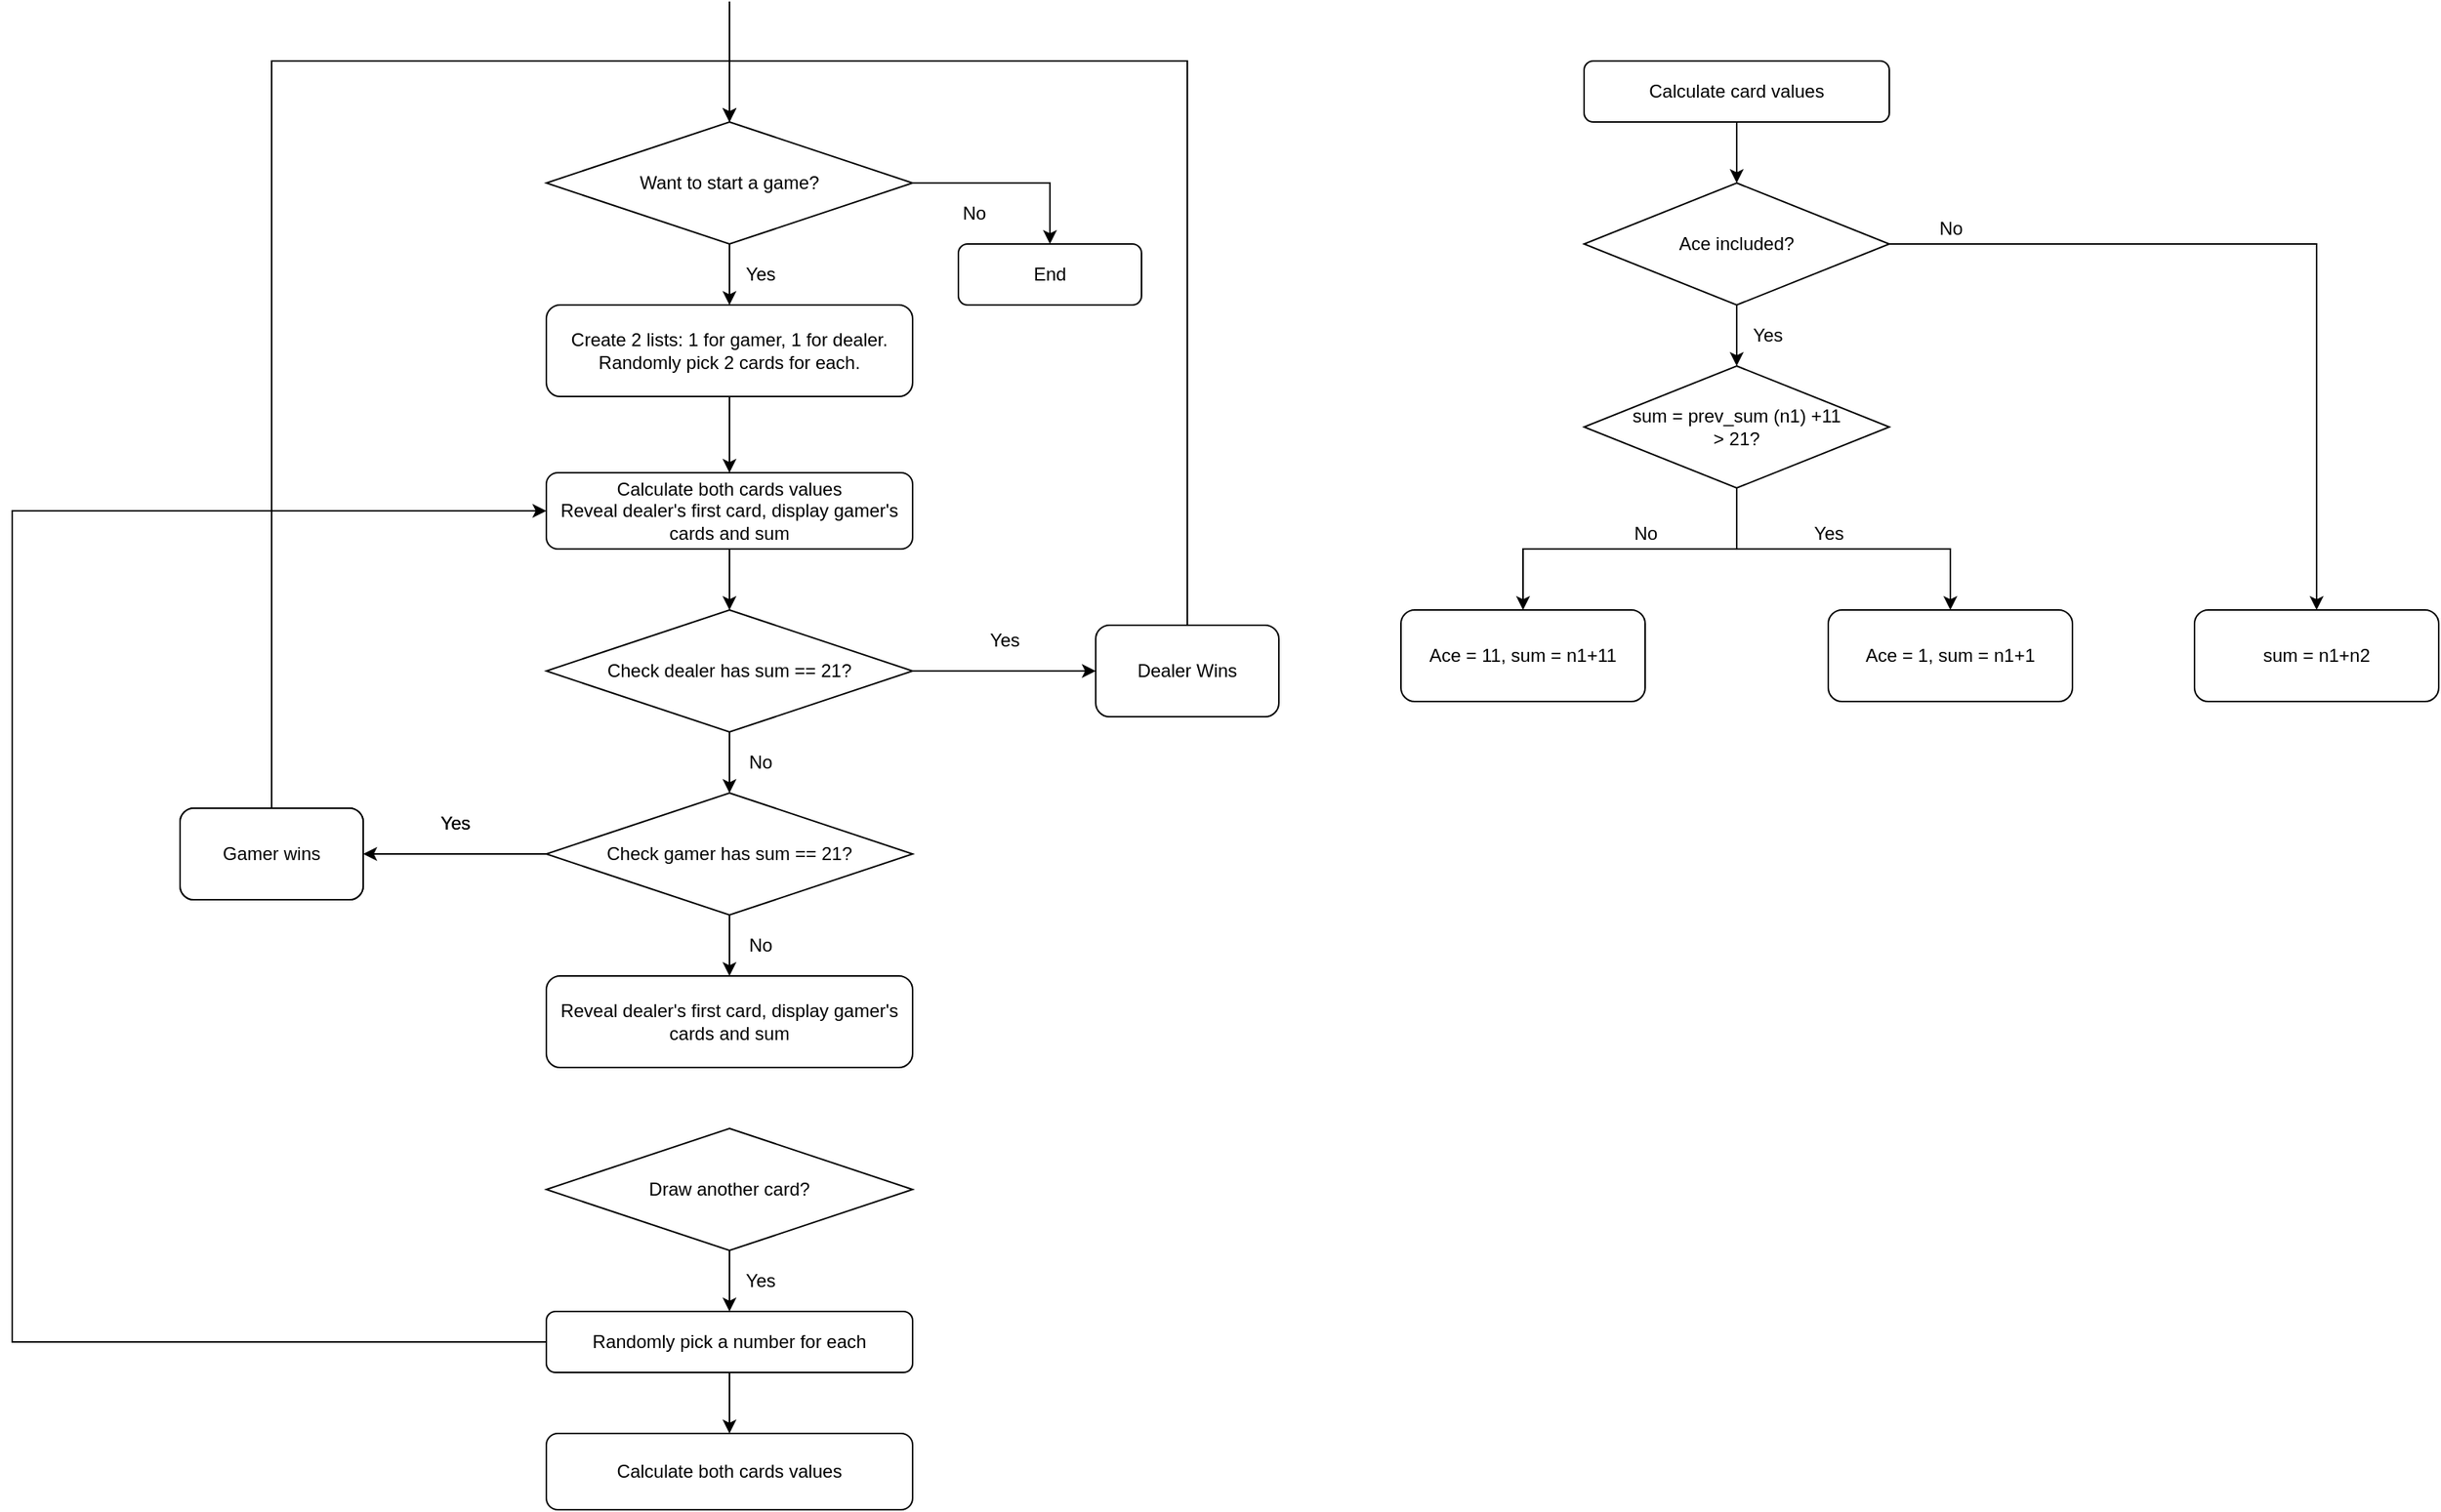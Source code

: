 <mxfile version="15.2.9" type="github">
  <diagram name="Page-1" id="edf60f1a-56cd-e834-aa8a-f176f3a09ee4">
    <mxGraphModel dx="1422" dy="882" grid="1" gridSize="10" guides="1" tooltips="1" connect="1" arrows="1" fold="1" page="0" pageScale="1" pageWidth="1100" pageHeight="850" background="none" math="0" shadow="0">
      <root>
        <mxCell id="0" />
        <mxCell id="1" parent="0" />
        <mxCell id="kyuIWAiviXWfNQKXcW1D-5" style="edgeStyle=orthogonalEdgeStyle;rounded=0;orthogonalLoop=1;jettySize=auto;html=1;exitX=0.5;exitY=1;exitDx=0;exitDy=0;entryX=0.5;entryY=0;entryDx=0;entryDy=0;" edge="1" parent="1" source="kyuIWAiviXWfNQKXcW1D-1" target="kyuIWAiviXWfNQKXcW1D-2">
          <mxGeometry relative="1" as="geometry" />
        </mxCell>
        <mxCell id="kyuIWAiviXWfNQKXcW1D-25" style="edgeStyle=orthogonalEdgeStyle;rounded=0;orthogonalLoop=1;jettySize=auto;html=1;exitX=1;exitY=0.5;exitDx=0;exitDy=0;entryX=0.5;entryY=0;entryDx=0;entryDy=0;" edge="1" parent="1" source="kyuIWAiviXWfNQKXcW1D-1" target="kyuIWAiviXWfNQKXcW1D-19">
          <mxGeometry relative="1" as="geometry" />
        </mxCell>
        <mxCell id="kyuIWAiviXWfNQKXcW1D-1" value="Want to start a game?" style="rhombus;whiteSpace=wrap;html=1;" vertex="1" parent="1">
          <mxGeometry x="440" y="160" width="240" height="80" as="geometry" />
        </mxCell>
        <mxCell id="kyuIWAiviXWfNQKXcW1D-73" style="edgeStyle=orthogonalEdgeStyle;rounded=0;orthogonalLoop=1;jettySize=auto;html=1;exitX=0.5;exitY=1;exitDx=0;exitDy=0;" edge="1" parent="1" source="kyuIWAiviXWfNQKXcW1D-2" target="kyuIWAiviXWfNQKXcW1D-33">
          <mxGeometry relative="1" as="geometry" />
        </mxCell>
        <mxCell id="kyuIWAiviXWfNQKXcW1D-2" value="Create 2 lists: 1 for gamer, 1 for dealer.&lt;br&gt;Randomly pick 2 cards for each." style="rounded=1;whiteSpace=wrap;html=1;" vertex="1" parent="1">
          <mxGeometry x="440" y="280" width="240" height="60" as="geometry" />
        </mxCell>
        <mxCell id="kyuIWAiviXWfNQKXcW1D-8" style="edgeStyle=orthogonalEdgeStyle;rounded=0;orthogonalLoop=1;jettySize=auto;html=1;exitX=0.5;exitY=1;exitDx=0;exitDy=0;entryX=0.5;entryY=0;entryDx=0;entryDy=0;" edge="1" parent="1" source="kyuIWAiviXWfNQKXcW1D-3" target="kyuIWAiviXWfNQKXcW1D-4">
          <mxGeometry relative="1" as="geometry" />
        </mxCell>
        <mxCell id="kyuIWAiviXWfNQKXcW1D-11" style="edgeStyle=orthogonalEdgeStyle;rounded=0;orthogonalLoop=1;jettySize=auto;html=1;exitX=1;exitY=0.5;exitDx=0;exitDy=0;entryX=0;entryY=0.5;entryDx=0;entryDy=0;" edge="1" parent="1" source="kyuIWAiviXWfNQKXcW1D-3" target="kyuIWAiviXWfNQKXcW1D-10">
          <mxGeometry relative="1" as="geometry" />
        </mxCell>
        <mxCell id="kyuIWAiviXWfNQKXcW1D-3" value="Check dealer has sum == 21?" style="rhombus;whiteSpace=wrap;html=1;" vertex="1" parent="1">
          <mxGeometry x="440" y="480" width="240" height="80" as="geometry" />
        </mxCell>
        <mxCell id="kyuIWAiviXWfNQKXcW1D-16" style="edgeStyle=orthogonalEdgeStyle;rounded=0;orthogonalLoop=1;jettySize=auto;html=1;exitX=0;exitY=0.5;exitDx=0;exitDy=0;entryX=1;entryY=0.5;entryDx=0;entryDy=0;" edge="1" parent="1" source="kyuIWAiviXWfNQKXcW1D-4" target="kyuIWAiviXWfNQKXcW1D-15">
          <mxGeometry relative="1" as="geometry" />
        </mxCell>
        <mxCell id="kyuIWAiviXWfNQKXcW1D-82" style="edgeStyle=orthogonalEdgeStyle;rounded=0;orthogonalLoop=1;jettySize=auto;html=1;exitX=0.5;exitY=1;exitDx=0;exitDy=0;entryX=0.5;entryY=0;entryDx=0;entryDy=0;" edge="1" parent="1" source="kyuIWAiviXWfNQKXcW1D-4" target="kyuIWAiviXWfNQKXcW1D-81">
          <mxGeometry relative="1" as="geometry" />
        </mxCell>
        <mxCell id="kyuIWAiviXWfNQKXcW1D-4" value="Check gamer has sum == 21?" style="rhombus;whiteSpace=wrap;html=1;" vertex="1" parent="1">
          <mxGeometry x="440" y="600" width="240" height="80" as="geometry" />
        </mxCell>
        <mxCell id="kyuIWAiviXWfNQKXcW1D-6" value="Yes" style="text;html=1;align=center;verticalAlign=middle;resizable=0;points=[];autosize=1;strokeColor=none;fillColor=none;" vertex="1" parent="1">
          <mxGeometry x="560" y="250" width="40" height="20" as="geometry" />
        </mxCell>
        <mxCell id="kyuIWAiviXWfNQKXcW1D-9" value="No" style="text;html=1;align=center;verticalAlign=middle;resizable=0;points=[];autosize=1;strokeColor=none;fillColor=none;" vertex="1" parent="1">
          <mxGeometry x="565" y="570" width="30" height="20" as="geometry" />
        </mxCell>
        <mxCell id="kyuIWAiviXWfNQKXcW1D-24" style="edgeStyle=orthogonalEdgeStyle;rounded=0;orthogonalLoop=1;jettySize=auto;html=1;exitX=0.5;exitY=0;exitDx=0;exitDy=0;entryX=0.5;entryY=0;entryDx=0;entryDy=0;" edge="1" parent="1" source="kyuIWAiviXWfNQKXcW1D-10" target="kyuIWAiviXWfNQKXcW1D-1">
          <mxGeometry relative="1" as="geometry">
            <Array as="points">
              <mxPoint x="860" y="120" />
              <mxPoint x="560" y="120" />
            </Array>
          </mxGeometry>
        </mxCell>
        <mxCell id="kyuIWAiviXWfNQKXcW1D-10" value="Dealer Wins" style="rounded=1;whiteSpace=wrap;html=1;" vertex="1" parent="1">
          <mxGeometry x="800" y="490" width="120" height="60" as="geometry" />
        </mxCell>
        <mxCell id="kyuIWAiviXWfNQKXcW1D-12" value="Yes" style="text;html=1;align=center;verticalAlign=middle;resizable=0;points=[];autosize=1;strokeColor=none;fillColor=none;" vertex="1" parent="1">
          <mxGeometry x="720" y="490" width="40" height="20" as="geometry" />
        </mxCell>
        <mxCell id="kyuIWAiviXWfNQKXcW1D-23" style="edgeStyle=orthogonalEdgeStyle;rounded=0;orthogonalLoop=1;jettySize=auto;html=1;exitX=0.5;exitY=0;exitDx=0;exitDy=0;entryX=0.5;entryY=0;entryDx=0;entryDy=0;" edge="1" parent="1" source="kyuIWAiviXWfNQKXcW1D-15" target="kyuIWAiviXWfNQKXcW1D-1">
          <mxGeometry relative="1" as="geometry">
            <Array as="points">
              <mxPoint x="260" y="120" />
              <mxPoint x="560" y="120" />
            </Array>
          </mxGeometry>
        </mxCell>
        <mxCell id="kyuIWAiviXWfNQKXcW1D-15" value="Gamer wins" style="rounded=1;whiteSpace=wrap;html=1;" vertex="1" parent="1">
          <mxGeometry x="200" y="610" width="120" height="60" as="geometry" />
        </mxCell>
        <mxCell id="kyuIWAiviXWfNQKXcW1D-17" value="Yes" style="text;html=1;align=center;verticalAlign=middle;resizable=0;points=[];autosize=1;strokeColor=none;fillColor=none;" vertex="1" parent="1">
          <mxGeometry x="360" y="610" width="40" height="20" as="geometry" />
        </mxCell>
        <mxCell id="kyuIWAiviXWfNQKXcW1D-19" value="End" style="rounded=1;whiteSpace=wrap;html=1;" vertex="1" parent="1">
          <mxGeometry x="710" y="240" width="120" height="40" as="geometry" />
        </mxCell>
        <mxCell id="kyuIWAiviXWfNQKXcW1D-21" value="No" style="text;html=1;align=center;verticalAlign=middle;resizable=0;points=[];autosize=1;strokeColor=none;fillColor=none;" vertex="1" parent="1">
          <mxGeometry x="705" y="210" width="30" height="20" as="geometry" />
        </mxCell>
        <mxCell id="kyuIWAiviXWfNQKXcW1D-30" style="edgeStyle=orthogonalEdgeStyle;rounded=0;orthogonalLoop=1;jettySize=auto;html=1;exitX=0.5;exitY=1;exitDx=0;exitDy=0;entryX=0.5;entryY=0;entryDx=0;entryDy=0;" edge="1" parent="1" source="kyuIWAiviXWfNQKXcW1D-27" target="kyuIWAiviXWfNQKXcW1D-28">
          <mxGeometry relative="1" as="geometry" />
        </mxCell>
        <mxCell id="kyuIWAiviXWfNQKXcW1D-27" value="Draw another card?" style="rhombus;whiteSpace=wrap;html=1;" vertex="1" parent="1">
          <mxGeometry x="440" y="820" width="240" height="80" as="geometry" />
        </mxCell>
        <mxCell id="kyuIWAiviXWfNQKXcW1D-80" style="edgeStyle=orthogonalEdgeStyle;rounded=0;orthogonalLoop=1;jettySize=auto;html=1;exitX=0.5;exitY=1;exitDx=0;exitDy=0;entryX=0.5;entryY=0;entryDx=0;entryDy=0;" edge="1" parent="1" source="kyuIWAiviXWfNQKXcW1D-28" target="kyuIWAiviXWfNQKXcW1D-79">
          <mxGeometry relative="1" as="geometry" />
        </mxCell>
        <mxCell id="kyuIWAiviXWfNQKXcW1D-83" style="edgeStyle=orthogonalEdgeStyle;rounded=0;orthogonalLoop=1;jettySize=auto;html=1;exitX=0;exitY=0.5;exitDx=0;exitDy=0;entryX=0;entryY=0.5;entryDx=0;entryDy=0;" edge="1" parent="1" source="kyuIWAiviXWfNQKXcW1D-28" target="kyuIWAiviXWfNQKXcW1D-33">
          <mxGeometry relative="1" as="geometry">
            <Array as="points">
              <mxPoint x="90" y="960" />
              <mxPoint x="90" y="415" />
            </Array>
          </mxGeometry>
        </mxCell>
        <mxCell id="kyuIWAiviXWfNQKXcW1D-28" value="Randomly pick a number for each" style="rounded=1;whiteSpace=wrap;html=1;" vertex="1" parent="1">
          <mxGeometry x="440" y="940" width="240" height="40" as="geometry" />
        </mxCell>
        <mxCell id="kyuIWAiviXWfNQKXcW1D-31" value="No" style="text;html=1;align=center;verticalAlign=middle;resizable=0;points=[];autosize=1;strokeColor=none;fillColor=none;" vertex="1" parent="1">
          <mxGeometry x="565" y="690" width="30" height="20" as="geometry" />
        </mxCell>
        <mxCell id="kyuIWAiviXWfNQKXcW1D-32" value="Yes" style="text;html=1;align=center;verticalAlign=middle;resizable=0;points=[];autosize=1;strokeColor=none;fillColor=none;" vertex="1" parent="1">
          <mxGeometry x="560" y="910" width="40" height="20" as="geometry" />
        </mxCell>
        <mxCell id="kyuIWAiviXWfNQKXcW1D-74" style="edgeStyle=orthogonalEdgeStyle;rounded=0;orthogonalLoop=1;jettySize=auto;html=1;exitX=0.5;exitY=1;exitDx=0;exitDy=0;entryX=0.5;entryY=0;entryDx=0;entryDy=0;" edge="1" parent="1" source="kyuIWAiviXWfNQKXcW1D-33" target="kyuIWAiviXWfNQKXcW1D-3">
          <mxGeometry relative="1" as="geometry" />
        </mxCell>
        <mxCell id="kyuIWAiviXWfNQKXcW1D-33" value="Calculate both cards values&lt;br&gt;Reveal dealer&#39;s first card, display gamer&#39;s cards and sum" style="rounded=1;whiteSpace=wrap;html=1;" vertex="1" parent="1">
          <mxGeometry x="440" y="390" width="240" height="50" as="geometry" />
        </mxCell>
        <mxCell id="kyuIWAiviXWfNQKXcW1D-39" style="edgeStyle=orthogonalEdgeStyle;rounded=0;orthogonalLoop=1;jettySize=auto;html=1;exitX=0.5;exitY=1;exitDx=0;exitDy=0;entryX=0.5;entryY=0;entryDx=0;entryDy=0;" edge="1" parent="1" source="kyuIWAiviXWfNQKXcW1D-34" target="kyuIWAiviXWfNQKXcW1D-35">
          <mxGeometry relative="1" as="geometry" />
        </mxCell>
        <mxCell id="kyuIWAiviXWfNQKXcW1D-34" value="Calculate card values" style="rounded=1;whiteSpace=wrap;html=1;" vertex="1" parent="1">
          <mxGeometry x="1120" y="120" width="200" height="40" as="geometry" />
        </mxCell>
        <mxCell id="kyuIWAiviXWfNQKXcW1D-40" style="edgeStyle=orthogonalEdgeStyle;rounded=0;orthogonalLoop=1;jettySize=auto;html=1;exitX=0.5;exitY=1;exitDx=0;exitDy=0;entryX=0.5;entryY=0;entryDx=0;entryDy=0;" edge="1" parent="1" source="kyuIWAiviXWfNQKXcW1D-35" target="kyuIWAiviXWfNQKXcW1D-37">
          <mxGeometry relative="1" as="geometry" />
        </mxCell>
        <mxCell id="kyuIWAiviXWfNQKXcW1D-53" style="edgeStyle=orthogonalEdgeStyle;rounded=0;orthogonalLoop=1;jettySize=auto;html=1;exitX=1;exitY=0.5;exitDx=0;exitDy=0;entryX=0.5;entryY=0;entryDx=0;entryDy=0;" edge="1" parent="1" source="kyuIWAiviXWfNQKXcW1D-35" target="kyuIWAiviXWfNQKXcW1D-52">
          <mxGeometry relative="1" as="geometry" />
        </mxCell>
        <mxCell id="kyuIWAiviXWfNQKXcW1D-35" value="Ace included?" style="rhombus;whiteSpace=wrap;html=1;" vertex="1" parent="1">
          <mxGeometry x="1120" y="200" width="200" height="80" as="geometry" />
        </mxCell>
        <mxCell id="kyuIWAiviXWfNQKXcW1D-36" value="Ace = 11, sum = n1+11" style="rounded=1;whiteSpace=wrap;html=1;" vertex="1" parent="1">
          <mxGeometry x="1000" y="480" width="160" height="60" as="geometry" />
        </mxCell>
        <mxCell id="kyuIWAiviXWfNQKXcW1D-42" style="edgeStyle=orthogonalEdgeStyle;rounded=0;orthogonalLoop=1;jettySize=auto;html=1;exitX=0.5;exitY=1;exitDx=0;exitDy=0;entryX=0.5;entryY=0;entryDx=0;entryDy=0;" edge="1" parent="1" source="kyuIWAiviXWfNQKXcW1D-37" target="kyuIWAiviXWfNQKXcW1D-36">
          <mxGeometry relative="1" as="geometry" />
        </mxCell>
        <mxCell id="kyuIWAiviXWfNQKXcW1D-46" style="edgeStyle=orthogonalEdgeStyle;rounded=0;orthogonalLoop=1;jettySize=auto;html=1;exitX=0.5;exitY=1;exitDx=0;exitDy=0;entryX=0.5;entryY=0;entryDx=0;entryDy=0;" edge="1" parent="1" source="kyuIWAiviXWfNQKXcW1D-37" target="kyuIWAiviXWfNQKXcW1D-44">
          <mxGeometry relative="1" as="geometry" />
        </mxCell>
        <mxCell id="kyuIWAiviXWfNQKXcW1D-37" value="sum = prev_sum (n1) +11&lt;br&gt;&amp;gt; 21?" style="rhombus;whiteSpace=wrap;html=1;" vertex="1" parent="1">
          <mxGeometry x="1120" y="320" width="200" height="80" as="geometry" />
        </mxCell>
        <mxCell id="kyuIWAiviXWfNQKXcW1D-41" value="Yes" style="text;html=1;align=center;verticalAlign=middle;resizable=0;points=[];autosize=1;strokeColor=none;fillColor=none;" vertex="1" parent="1">
          <mxGeometry x="1220" y="290" width="40" height="20" as="geometry" />
        </mxCell>
        <mxCell id="kyuIWAiviXWfNQKXcW1D-44" value="Ace = 1, sum = n1+1" style="rounded=1;whiteSpace=wrap;html=1;" vertex="1" parent="1">
          <mxGeometry x="1280" y="480" width="160" height="60" as="geometry" />
        </mxCell>
        <mxCell id="kyuIWAiviXWfNQKXcW1D-47" value="Yes" style="text;html=1;align=center;verticalAlign=middle;resizable=0;points=[];autosize=1;strokeColor=none;fillColor=none;" vertex="1" parent="1">
          <mxGeometry x="1260" y="420" width="40" height="20" as="geometry" />
        </mxCell>
        <mxCell id="kyuIWAiviXWfNQKXcW1D-48" value="No" style="text;html=1;align=center;verticalAlign=middle;resizable=0;points=[];autosize=1;strokeColor=none;fillColor=none;" vertex="1" parent="1">
          <mxGeometry x="1145" y="420" width="30" height="20" as="geometry" />
        </mxCell>
        <mxCell id="kyuIWAiviXWfNQKXcW1D-52" value="sum = n1+n2" style="rounded=1;whiteSpace=wrap;html=1;" vertex="1" parent="1">
          <mxGeometry x="1520" y="480" width="160" height="60" as="geometry" />
        </mxCell>
        <mxCell id="kyuIWAiviXWfNQKXcW1D-54" value="No" style="text;html=1;align=center;verticalAlign=middle;resizable=0;points=[];autosize=1;strokeColor=none;fillColor=none;" vertex="1" parent="1">
          <mxGeometry x="1345" y="220" width="30" height="20" as="geometry" />
        </mxCell>
        <mxCell id="kyuIWAiviXWfNQKXcW1D-56" value="Gamer wins" style="rounded=1;whiteSpace=wrap;html=1;" vertex="1" parent="1">
          <mxGeometry x="200" y="610" width="120" height="60" as="geometry" />
        </mxCell>
        <mxCell id="kyuIWAiviXWfNQKXcW1D-57" value="Yes" style="text;html=1;align=center;verticalAlign=middle;resizable=0;points=[];autosize=1;strokeColor=none;fillColor=none;" vertex="1" parent="1">
          <mxGeometry x="360" y="610" width="40" height="20" as="geometry" />
        </mxCell>
        <mxCell id="kyuIWAiviXWfNQKXcW1D-75" value="" style="endArrow=none;html=1;" edge="1" parent="1">
          <mxGeometry width="50" height="50" relative="1" as="geometry">
            <mxPoint x="560" y="121" as="sourcePoint" />
            <mxPoint x="560" y="81" as="targetPoint" />
          </mxGeometry>
        </mxCell>
        <mxCell id="kyuIWAiviXWfNQKXcW1D-79" value="Calculate both cards values" style="rounded=1;whiteSpace=wrap;html=1;" vertex="1" parent="1">
          <mxGeometry x="440" y="1020" width="240" height="50" as="geometry" />
        </mxCell>
        <mxCell id="kyuIWAiviXWfNQKXcW1D-81" value="Reveal dealer&#39;s first card, display gamer&#39;s cards and sum" style="rounded=1;whiteSpace=wrap;html=1;" vertex="1" parent="1">
          <mxGeometry x="440" y="720" width="240" height="60" as="geometry" />
        </mxCell>
      </root>
    </mxGraphModel>
  </diagram>
</mxfile>

